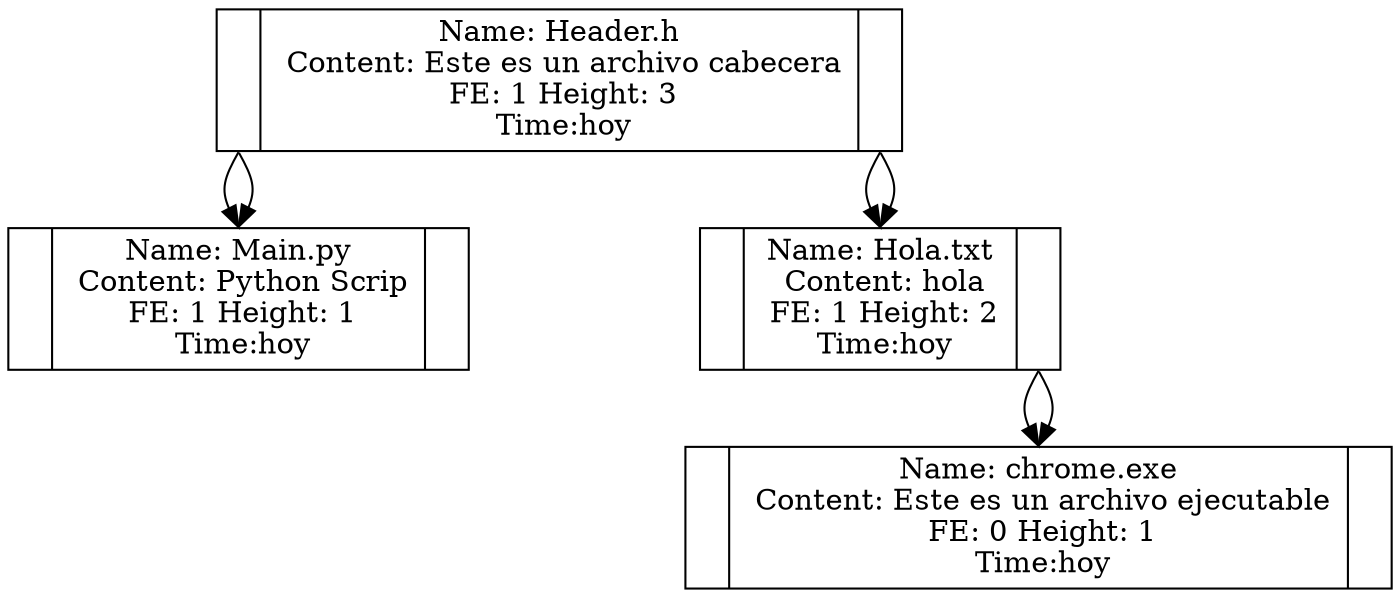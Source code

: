  digraph AVL{Node_735[label= " <f0>| <f1> Name: Header.h\n Content: Este es un archivo cabecera\n FE: 1 Height: 3\n Time:hoy|<f2> " shape="record"] ; 
Node_735:f0->Node_668:f1; 
Node_668[label= " <f0>| <f1> Name: Main.py\n Content: Python Scrip\n FE: 1 Height: 1\n Time:hoy|<f2> " shape="record"] ; 
Node_735:f2->Node_786:f1; 
Node_786[label= " <f0>| <f1> Name: Hola.txt\n Content: hola\n FE: 1 Height: 2\n Time:hoy|<f2> " shape="record"] ; 
Node_786:f2->Node_1006:f1; 
Node_1006[label= " <f0>| <f1> Name: chrome.exe\n Content: Este es un archivo ejecutable\n FE: 0 Height: 1\n Time:hoy|<f2> " shape="record"] ; 
Node_735:f1; 
Node_735[label= " <f0>| <f1> Name: Header.h\n Content: Este es un archivo cabecera\n FE: 1 Height: 3\n Time:hoy|<f2> " shape="record"] ; 
Node_735:f0->Node_668:f1; 
Node_668[label= " <f0>| <f1> Name: Main.py\n Content: Python Scrip\n FE: 1 Height: 1\n Time:hoy|<f2> " shape="record"] ; 
Node_735:f2->Node_786:f1; 
Node_786[label= " <f0>| <f1> Name: Hola.txt\n Content: hola\n FE: 1 Height: 2\n Time:hoy|<f2> " shape="record"] ; 
Node_786:f2->Node_1006:f1; 
Node_1006[label= " <f0>| <f1> Name: chrome.exe\n Content: Este es un archivo ejecutable\n FE: 0 Height: 1\n Time:hoy|<f2> " shape="record"] ; 
}
